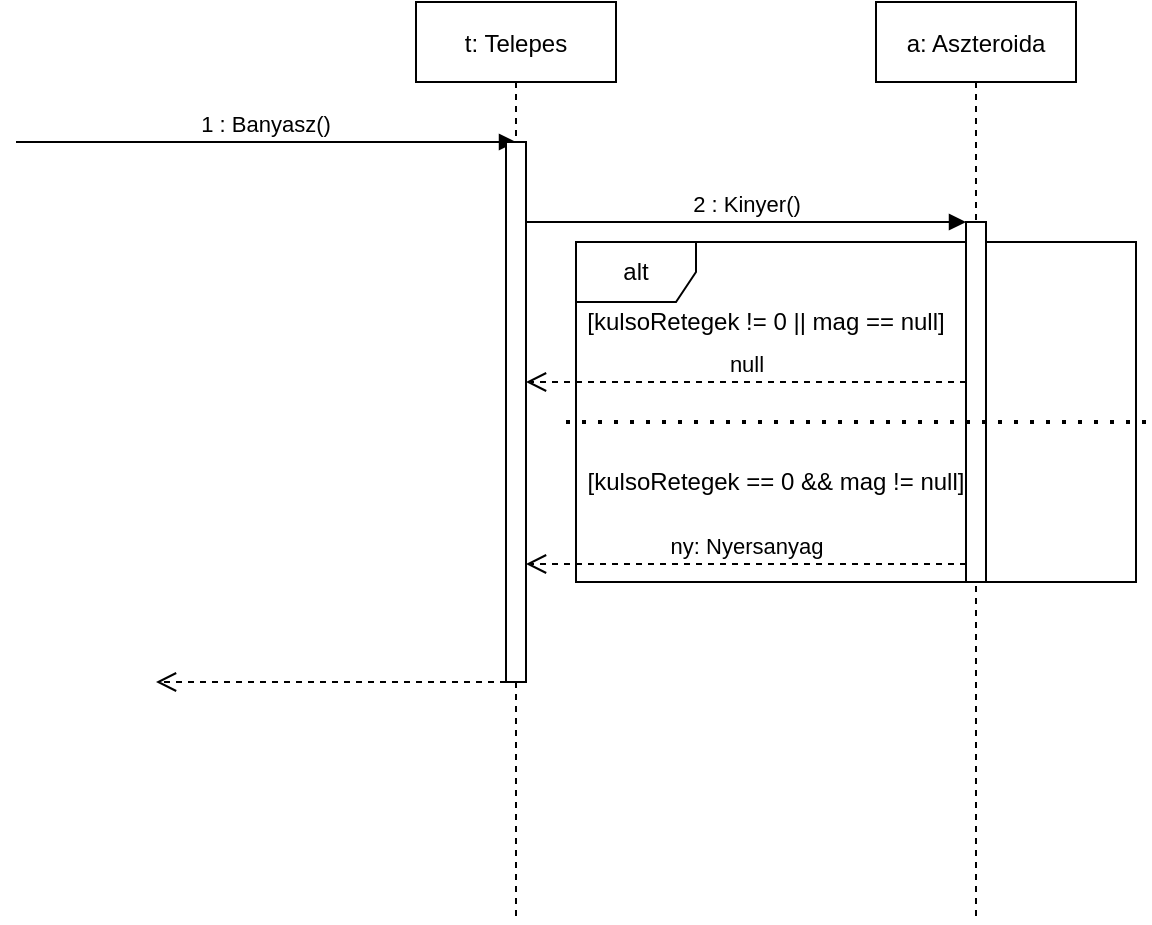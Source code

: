 <mxfile version="14.4.4" type="github">
  <diagram id="VVFKpRvqFjl7gARZcWGk" name="Page-1">
    <mxGraphModel dx="2692" dy="548" grid="1" gridSize="10" guides="1" tooltips="1" connect="1" arrows="1" fold="1" page="1" pageScale="1" pageWidth="1654" pageHeight="1169" math="0" shadow="0">
      <root>
        <mxCell id="0" />
        <mxCell id="1" parent="0" />
        <mxCell id="zSJl11AfbI7iIOge1kKg-2" value="alt" style="shape=umlFrame;whiteSpace=wrap;html=1;" parent="1" vertex="1">
          <mxGeometry x="190" y="280" width="280" height="170" as="geometry" />
        </mxCell>
        <mxCell id="zSJl11AfbI7iIOge1kKg-3" value="t: Telepes" style="shape=umlLifeline;perimeter=lifelinePerimeter;container=1;collapsible=0;recursiveResize=0;rounded=0;shadow=0;strokeWidth=1;" parent="1" vertex="1">
          <mxGeometry x="110" y="160" width="100" height="460" as="geometry" />
        </mxCell>
        <mxCell id="zSJl11AfbI7iIOge1kKg-4" value="1 : Banyasz()" style="verticalAlign=bottom;startArrow=none;endArrow=block;startSize=8;shadow=0;strokeWidth=1;startFill=0;" parent="zSJl11AfbI7iIOge1kKg-3" edge="1">
          <mxGeometry relative="1" as="geometry">
            <mxPoint x="-200" y="70" as="sourcePoint" />
            <mxPoint x="50" y="70" as="targetPoint" />
            <Array as="points" />
          </mxGeometry>
        </mxCell>
        <mxCell id="zSJl11AfbI7iIOge1kKg-5" value="" style="html=1;points=[];perimeter=orthogonalPerimeter;" parent="zSJl11AfbI7iIOge1kKg-3" vertex="1">
          <mxGeometry x="45" y="70" width="10" height="270" as="geometry" />
        </mxCell>
        <mxCell id="zSJl11AfbI7iIOge1kKg-8" value="[kulsoRetegek == 0 &amp;amp;&amp;amp; mag != null]" style="text;html=1;strokeColor=none;fillColor=none;align=center;verticalAlign=middle;whiteSpace=wrap;rounded=0;" parent="1" vertex="1">
          <mxGeometry x="190" y="370" width="200" height="60" as="geometry" />
        </mxCell>
        <mxCell id="zSJl11AfbI7iIOge1kKg-9" value="a: Aszteroida" style="shape=umlLifeline;perimeter=lifelinePerimeter;container=1;collapsible=0;recursiveResize=0;rounded=0;shadow=0;strokeWidth=1;" parent="1" vertex="1">
          <mxGeometry x="340" y="160" width="100" height="460" as="geometry" />
        </mxCell>
        <mxCell id="zSJl11AfbI7iIOge1kKg-12" value="" style="html=1;points=[];perimeter=orthogonalPerimeter;" parent="zSJl11AfbI7iIOge1kKg-9" vertex="1">
          <mxGeometry x="45" y="110" width="10" height="180" as="geometry" />
        </mxCell>
        <mxCell id="zSJl11AfbI7iIOge1kKg-15" value="2 : Kinyer()" style="html=1;verticalAlign=bottom;endArrow=block;entryX=0;entryY=0;" parent="1" source="zSJl11AfbI7iIOge1kKg-5" target="zSJl11AfbI7iIOge1kKg-12" edge="1">
          <mxGeometry relative="1" as="geometry">
            <mxPoint x="174" y="310" as="sourcePoint" />
            <Array as="points" />
          </mxGeometry>
        </mxCell>
        <mxCell id="zSJl11AfbI7iIOge1kKg-16" value="ny: Nyersanyag" style="html=1;verticalAlign=bottom;endArrow=open;dashed=1;endSize=8;exitX=0;exitY=0.95;" parent="1" source="zSJl11AfbI7iIOge1kKg-12" target="zSJl11AfbI7iIOge1kKg-5" edge="1">
          <mxGeometry relative="1" as="geometry">
            <mxPoint x="275" y="376" as="targetPoint" />
          </mxGeometry>
        </mxCell>
        <mxCell id="zSJl11AfbI7iIOge1kKg-19" value="" style="html=1;verticalAlign=bottom;endArrow=open;dashed=1;endSize=8;" parent="1" source="zSJl11AfbI7iIOge1kKg-5" edge="1">
          <mxGeometry relative="1" as="geometry">
            <mxPoint x="160" y="550" as="sourcePoint" />
            <mxPoint x="-20" y="500" as="targetPoint" />
            <Array as="points" />
          </mxGeometry>
        </mxCell>
        <mxCell id="COrFsFIs_BeAz8n5O331-2" value="null" style="html=1;verticalAlign=bottom;endArrow=open;dashed=1;endSize=8;" parent="1" source="zSJl11AfbI7iIOge1kKg-12" target="zSJl11AfbI7iIOge1kKg-5" edge="1">
          <mxGeometry relative="1" as="geometry">
            <mxPoint x="320" y="380" as="sourcePoint" />
            <mxPoint x="240" y="380" as="targetPoint" />
            <Array as="points">
              <mxPoint x="310" y="350" />
            </Array>
          </mxGeometry>
        </mxCell>
        <mxCell id="COrFsFIs_BeAz8n5O331-3" value="" style="endArrow=none;dashed=1;html=1;dashPattern=1 3;strokeWidth=2;" parent="1" edge="1">
          <mxGeometry width="50" height="50" relative="1" as="geometry">
            <mxPoint x="185" y="370" as="sourcePoint" />
            <mxPoint x="475" y="370" as="targetPoint" />
          </mxGeometry>
        </mxCell>
        <mxCell id="COrFsFIs_BeAz8n5O331-4" value="[kulsoRetegek != 0 || mag == null]" style="text;html=1;strokeColor=none;fillColor=none;align=center;verticalAlign=middle;whiteSpace=wrap;rounded=0;" parent="1" vertex="1">
          <mxGeometry x="190" y="310" width="190" height="20" as="geometry" />
        </mxCell>
      </root>
    </mxGraphModel>
  </diagram>
</mxfile>
